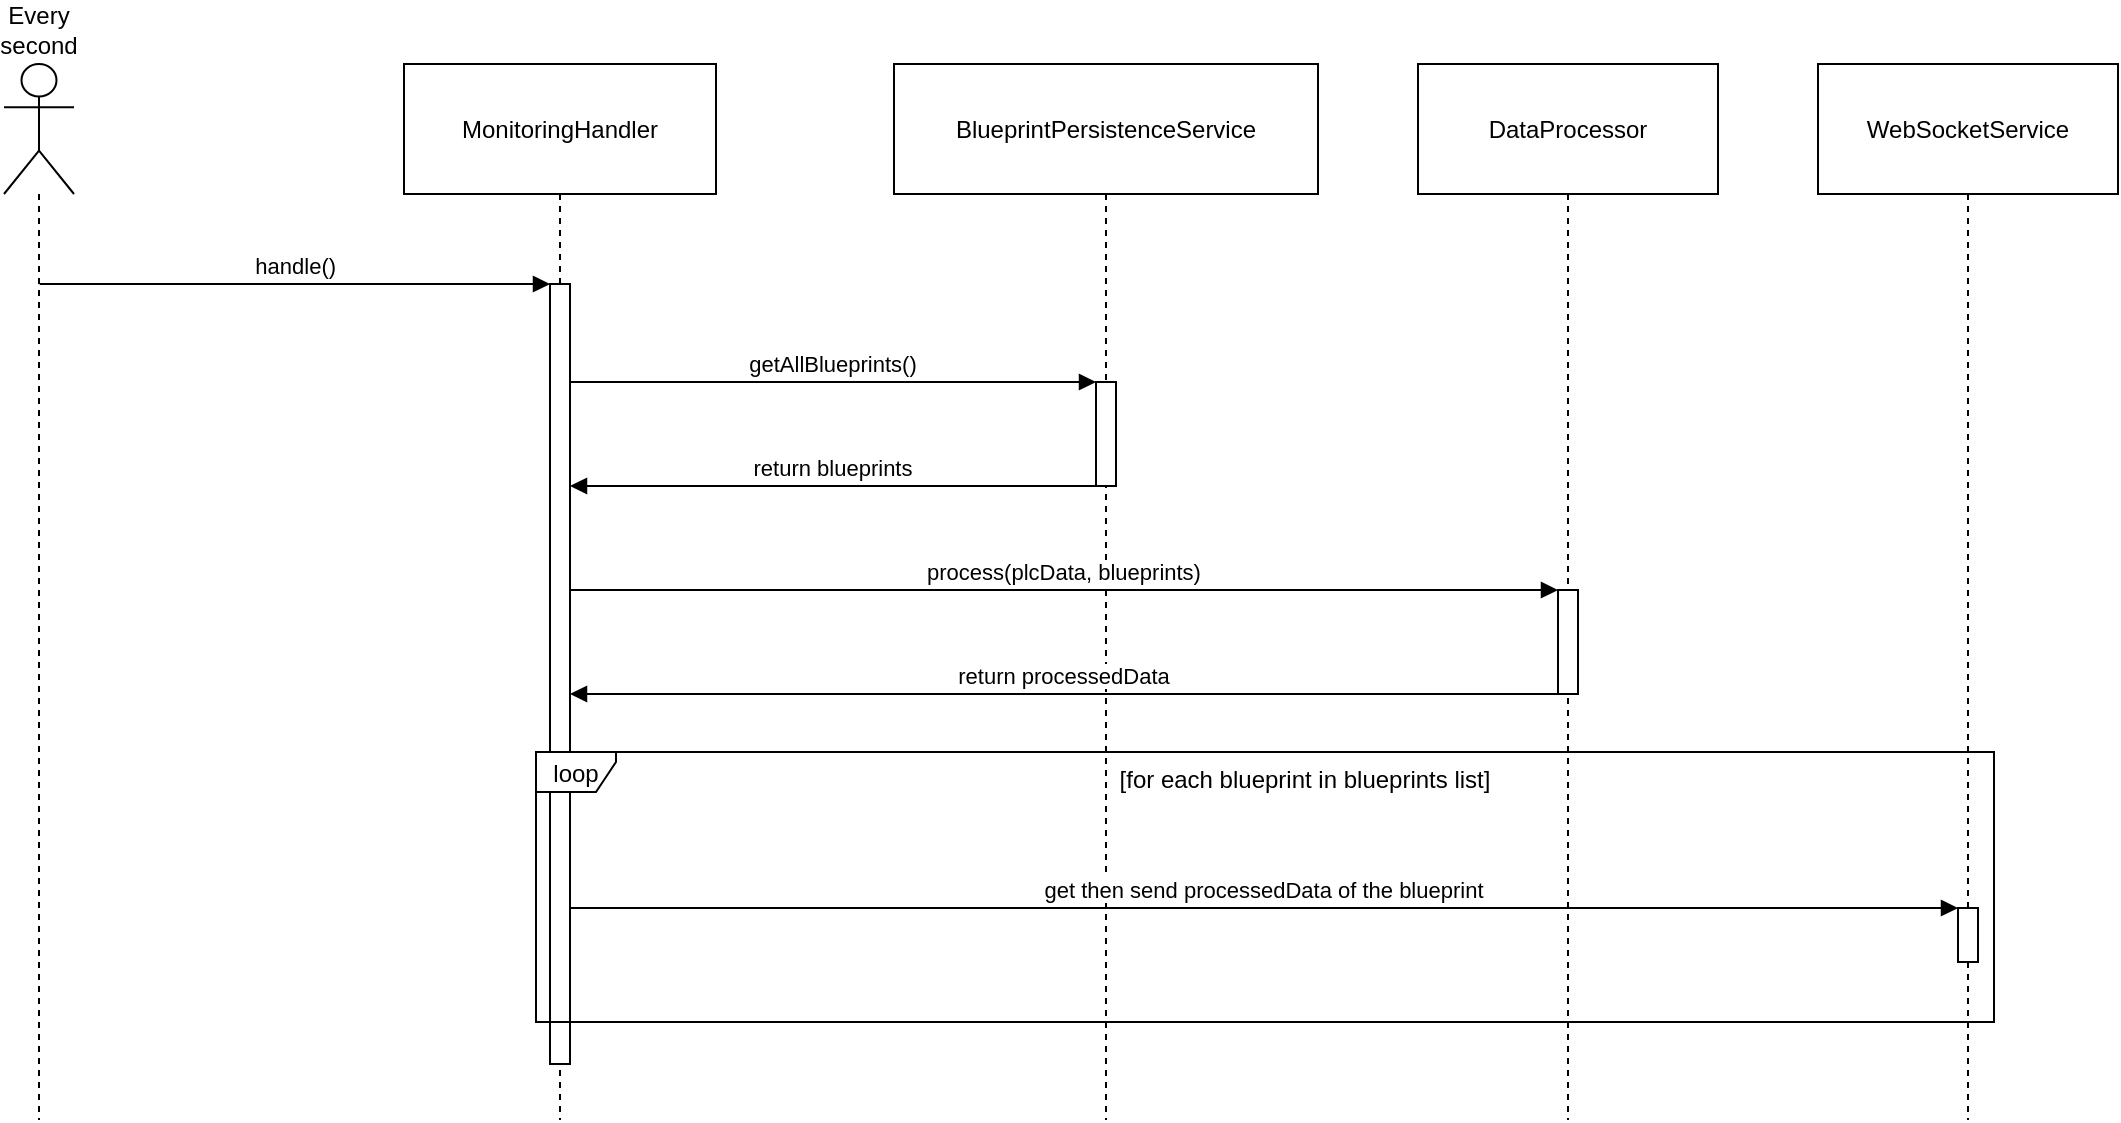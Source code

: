 <mxfile version="23.1.5" type="device">
  <diagram name="Page-1" id="2YBvvXClWsGukQMizWep">
    <mxGraphModel dx="1709" dy="999" grid="1" gridSize="10" guides="1" tooltips="1" connect="1" arrows="1" fold="1" page="1" pageScale="1" pageWidth="850" pageHeight="1100" math="0" shadow="0">
      <root>
        <mxCell id="0" />
        <mxCell id="1" parent="0" />
        <mxCell id="EX1DVpAlgEGeSkpOyH1c-1" value="Every second" style="shape=umlLifeline;perimeter=lifelinePerimeter;whiteSpace=wrap;container=1;dropTarget=0;collapsible=0;recursiveResize=0;outlineConnect=0;portConstraint=eastwest;newEdgeStyle={&quot;edgeStyle&quot;:&quot;elbowEdgeStyle&quot;,&quot;elbow&quot;:&quot;vertical&quot;,&quot;curved&quot;:0,&quot;rounded&quot;:0};participant=umlActor;verticalAlign=bottom;labelPosition=center;verticalLabelPosition=top;align=center;size=65;" parent="1" vertex="1">
          <mxGeometry x="20" y="360" width="35" height="528" as="geometry" />
        </mxCell>
        <mxCell id="EX1DVpAlgEGeSkpOyH1c-2" value="MonitoringHandler" style="shape=umlLifeline;perimeter=lifelinePerimeter;whiteSpace=wrap;container=1;dropTarget=0;collapsible=0;recursiveResize=0;outlineConnect=0;portConstraint=eastwest;newEdgeStyle={&quot;edgeStyle&quot;:&quot;elbowEdgeStyle&quot;,&quot;elbow&quot;:&quot;vertical&quot;,&quot;curved&quot;:0,&quot;rounded&quot;:0};size=65;" parent="1" vertex="1">
          <mxGeometry x="220" y="360" width="156" height="528" as="geometry" />
        </mxCell>
        <mxCell id="EX1DVpAlgEGeSkpOyH1c-16" value="" style="points=[];perimeter=orthogonalPerimeter;outlineConnect=0;targetShapes=umlLifeline;portConstraint=eastwest;newEdgeStyle={&quot;edgeStyle&quot;:&quot;elbowEdgeStyle&quot;,&quot;elbow&quot;:&quot;vertical&quot;,&quot;curved&quot;:0,&quot;rounded&quot;:0}" parent="EX1DVpAlgEGeSkpOyH1c-2" vertex="1">
          <mxGeometry x="73" y="110" width="10" height="390" as="geometry" />
        </mxCell>
        <mxCell id="EX1DVpAlgEGeSkpOyH1c-3" value="BlueprintPersistenceService" style="shape=umlLifeline;perimeter=lifelinePerimeter;whiteSpace=wrap;container=1;dropTarget=0;collapsible=0;recursiveResize=0;outlineConnect=0;portConstraint=eastwest;newEdgeStyle={&quot;edgeStyle&quot;:&quot;elbowEdgeStyle&quot;,&quot;elbow&quot;:&quot;vertical&quot;,&quot;curved&quot;:0,&quot;rounded&quot;:0};size=65;" parent="1" vertex="1">
          <mxGeometry x="465" y="360" width="212" height="528" as="geometry" />
        </mxCell>
        <mxCell id="EX1DVpAlgEGeSkpOyH1c-4" value="" style="points=[];perimeter=orthogonalPerimeter;outlineConnect=0;targetShapes=umlLifeline;portConstraint=eastwest;newEdgeStyle={&quot;edgeStyle&quot;:&quot;elbowEdgeStyle&quot;,&quot;elbow&quot;:&quot;vertical&quot;,&quot;curved&quot;:0,&quot;rounded&quot;:0}" parent="EX1DVpAlgEGeSkpOyH1c-3" vertex="1">
          <mxGeometry x="101" y="159" width="10" height="52" as="geometry" />
        </mxCell>
        <mxCell id="EX1DVpAlgEGeSkpOyH1c-5" value="DataProcessor" style="shape=umlLifeline;perimeter=lifelinePerimeter;whiteSpace=wrap;container=1;dropTarget=0;collapsible=0;recursiveResize=0;outlineConnect=0;portConstraint=eastwest;newEdgeStyle={&quot;edgeStyle&quot;:&quot;elbowEdgeStyle&quot;,&quot;elbow&quot;:&quot;vertical&quot;,&quot;curved&quot;:0,&quot;rounded&quot;:0};size=65;" parent="1" vertex="1">
          <mxGeometry x="727" y="360" width="150" height="528" as="geometry" />
        </mxCell>
        <mxCell id="EX1DVpAlgEGeSkpOyH1c-6" value="" style="points=[];perimeter=orthogonalPerimeter;outlineConnect=0;targetShapes=umlLifeline;portConstraint=eastwest;newEdgeStyle={&quot;edgeStyle&quot;:&quot;elbowEdgeStyle&quot;,&quot;elbow&quot;:&quot;vertical&quot;,&quot;curved&quot;:0,&quot;rounded&quot;:0}" parent="EX1DVpAlgEGeSkpOyH1c-5" vertex="1">
          <mxGeometry x="70" y="263" width="10" height="52" as="geometry" />
        </mxCell>
        <mxCell id="EX1DVpAlgEGeSkpOyH1c-7" value="WebSocketService" style="shape=umlLifeline;perimeter=lifelinePerimeter;whiteSpace=wrap;container=1;dropTarget=0;collapsible=0;recursiveResize=0;outlineConnect=0;portConstraint=eastwest;newEdgeStyle={&quot;edgeStyle&quot;:&quot;elbowEdgeStyle&quot;,&quot;elbow&quot;:&quot;vertical&quot;,&quot;curved&quot;:0,&quot;rounded&quot;:0};size=65;" parent="1" vertex="1">
          <mxGeometry x="927" y="360" width="150" height="528" as="geometry" />
        </mxCell>
        <mxCell id="EX1DVpAlgEGeSkpOyH1c-8" value="loop" style="shape=umlFrame;pointerEvents=0;dropTarget=0;strokeColor=#000000;height=20;width=40" parent="1" vertex="1">
          <mxGeometry x="286" y="704" width="729" height="135" as="geometry" />
        </mxCell>
        <mxCell id="EX1DVpAlgEGeSkpOyH1c-9" value="[for each blueprint in blueprints list]" style="text;strokeColor=none;fillColor=none;align=center;verticalAlign=middle;whiteSpace=wrap;" parent="EX1DVpAlgEGeSkpOyH1c-8" vertex="1">
          <mxGeometry x="40" width="689" height="27.551" as="geometry" />
        </mxCell>
        <mxCell id="EX1DVpAlgEGeSkpOyH1c-10" value="handle()" style="verticalAlign=bottom;endArrow=block;edgeStyle=elbowEdgeStyle;elbow=vertical;curved=0;rounded=0;" parent="1" edge="1">
          <mxGeometry x="0.003" relative="1" as="geometry">
            <Array as="points">
              <mxPoint x="207" y="470" />
            </Array>
            <mxPoint x="37.867" y="470" as="sourcePoint" />
            <mxPoint x="293" y="470" as="targetPoint" />
            <mxPoint as="offset" />
          </mxGeometry>
        </mxCell>
        <mxCell id="EX1DVpAlgEGeSkpOyH1c-11" value="getAllBlueprints()" style="verticalAlign=bottom;endArrow=block;edgeStyle=elbowEdgeStyle;elbow=vertical;curved=0;rounded=0;" parent="1" source="EX1DVpAlgEGeSkpOyH1c-16" target="EX1DVpAlgEGeSkpOyH1c-4" edge="1">
          <mxGeometry x="0.001" relative="1" as="geometry">
            <Array as="points">
              <mxPoint x="447" y="519" />
            </Array>
            <mxPoint as="offset" />
          </mxGeometry>
        </mxCell>
        <mxCell id="EX1DVpAlgEGeSkpOyH1c-12" value="return blueprints" style="verticalAlign=bottom;endArrow=block;edgeStyle=elbowEdgeStyle;elbow=vertical;curved=0;rounded=0;" parent="1" source="EX1DVpAlgEGeSkpOyH1c-4" target="EX1DVpAlgEGeSkpOyH1c-16" edge="1">
          <mxGeometry x="0.001" relative="1" as="geometry">
            <Array as="points">
              <mxPoint x="445" y="571" />
            </Array>
            <mxPoint as="offset" />
          </mxGeometry>
        </mxCell>
        <mxCell id="EX1DVpAlgEGeSkpOyH1c-13" value="process(plcData, blueprints)" style="verticalAlign=bottom;endArrow=block;edgeStyle=elbowEdgeStyle;elbow=vertical;curved=0;rounded=0;" parent="1" source="EX1DVpAlgEGeSkpOyH1c-16" target="EX1DVpAlgEGeSkpOyH1c-6" edge="1">
          <mxGeometry relative="1" as="geometry">
            <Array as="points">
              <mxPoint x="563" y="623" />
            </Array>
          </mxGeometry>
        </mxCell>
        <mxCell id="EX1DVpAlgEGeSkpOyH1c-14" value="return processedData" style="verticalAlign=bottom;endArrow=block;edgeStyle=elbowEdgeStyle;elbow=vertical;curved=0;rounded=0;" parent="1" source="EX1DVpAlgEGeSkpOyH1c-6" target="EX1DVpAlgEGeSkpOyH1c-16" edge="1">
          <mxGeometry relative="1" as="geometry">
            <Array as="points">
              <mxPoint x="560" y="675" />
            </Array>
          </mxGeometry>
        </mxCell>
        <mxCell id="EX1DVpAlgEGeSkpOyH1c-15" value="get then send processedData of the blueprint" style="verticalAlign=bottom;endArrow=block;edgeStyle=elbowEdgeStyle;elbow=vertical;curved=0;rounded=0;" parent="1" edge="1">
          <mxGeometry relative="1" as="geometry">
            <Array as="points">
              <mxPoint x="663" y="782" />
            </Array>
            <mxPoint x="303" y="782" as="sourcePoint" />
            <mxPoint x="997" y="782" as="targetPoint" />
          </mxGeometry>
        </mxCell>
        <mxCell id="EX1DVpAlgEGeSkpOyH1c-17" value="" style="points=[];perimeter=orthogonalPerimeter;outlineConnect=0;targetShapes=umlLifeline;portConstraint=eastwest;newEdgeStyle={&quot;edgeStyle&quot;:&quot;elbowEdgeStyle&quot;,&quot;elbow&quot;:&quot;vertical&quot;,&quot;curved&quot;:0,&quot;rounded&quot;:0}" parent="1" vertex="1">
          <mxGeometry x="997" y="782" width="10" height="27" as="geometry" />
        </mxCell>
      </root>
    </mxGraphModel>
  </diagram>
</mxfile>
